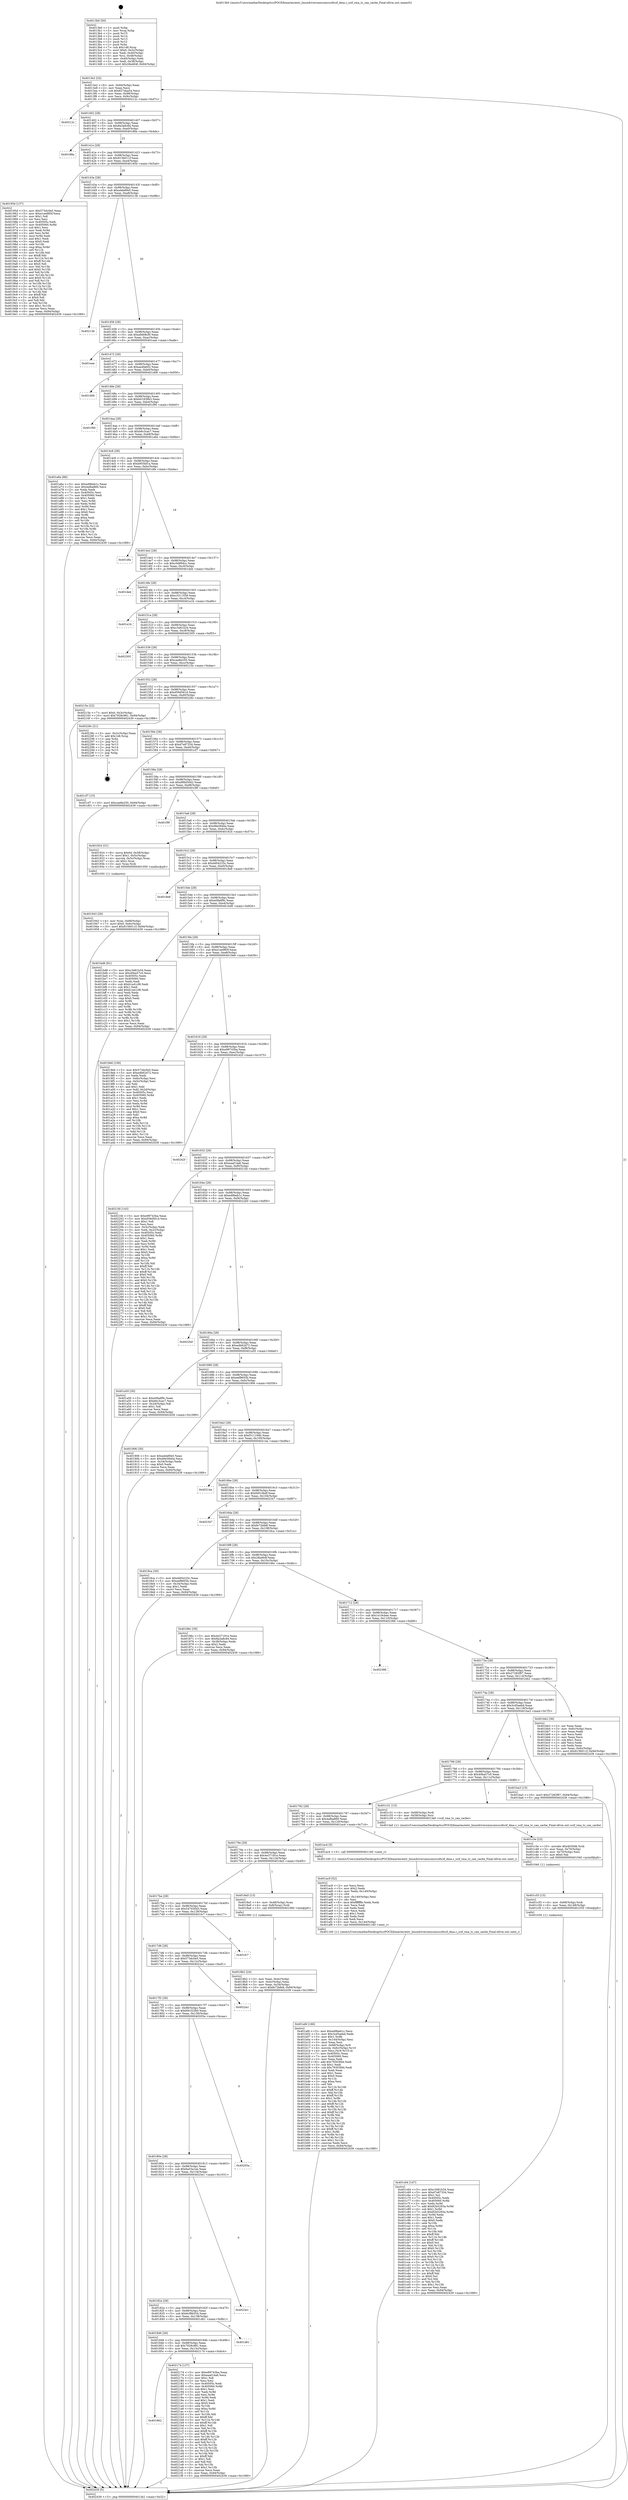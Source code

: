 digraph "0x4013b0" {
  label = "0x4013b0 (/mnt/c/Users/mathe/Desktop/tcc/POCII/binaries/extr_linuxdriversmiscmicscifscif_dma.c_scif_rma_tc_can_cache_Final-ollvm.out::main(0))"
  labelloc = "t"
  node[shape=record]

  Entry [label="",width=0.3,height=0.3,shape=circle,fillcolor=black,style=filled]
  "0x4013e2" [label="{
     0x4013e2 [32]\l
     | [instrs]\l
     &nbsp;&nbsp;0x4013e2 \<+6\>: mov -0x94(%rbp),%eax\l
     &nbsp;&nbsp;0x4013e8 \<+2\>: mov %eax,%ecx\l
     &nbsp;&nbsp;0x4013ea \<+6\>: sub $0x827daa54,%ecx\l
     &nbsp;&nbsp;0x4013f0 \<+6\>: mov %eax,-0x98(%rbp)\l
     &nbsp;&nbsp;0x4013f6 \<+6\>: mov %ecx,-0x9c(%rbp)\l
     &nbsp;&nbsp;0x4013fc \<+6\>: je 000000000040212c \<main+0xd7c\>\l
  }"]
  "0x40212c" [label="{
     0x40212c\l
  }", style=dashed]
  "0x401402" [label="{
     0x401402 [28]\l
     | [instrs]\l
     &nbsp;&nbsp;0x401402 \<+5\>: jmp 0000000000401407 \<main+0x57\>\l
     &nbsp;&nbsp;0x401407 \<+6\>: mov -0x98(%rbp),%eax\l
     &nbsp;&nbsp;0x40140d \<+5\>: sub $0x8a3a8c84,%eax\l
     &nbsp;&nbsp;0x401412 \<+6\>: mov %eax,-0xa0(%rbp)\l
     &nbsp;&nbsp;0x401418 \<+6\>: je 000000000040188a \<main+0x4da\>\l
  }"]
  Exit [label="",width=0.3,height=0.3,shape=circle,fillcolor=black,style=filled,peripheries=2]
  "0x40188a" [label="{
     0x40188a\l
  }", style=dashed]
  "0x40141e" [label="{
     0x40141e [28]\l
     | [instrs]\l
     &nbsp;&nbsp;0x40141e \<+5\>: jmp 0000000000401423 \<main+0x73\>\l
     &nbsp;&nbsp;0x401423 \<+6\>: mov -0x98(%rbp),%eax\l
     &nbsp;&nbsp;0x401429 \<+5\>: sub $0x9156011f,%eax\l
     &nbsp;&nbsp;0x40142e \<+6\>: mov %eax,-0xa4(%rbp)\l
     &nbsp;&nbsp;0x401434 \<+6\>: je 000000000040195d \<main+0x5ad\>\l
  }"]
  "0x401862" [label="{
     0x401862\l
  }", style=dashed]
  "0x40195d" [label="{
     0x40195d [137]\l
     | [instrs]\l
     &nbsp;&nbsp;0x40195d \<+5\>: mov $0x573dc0e5,%eax\l
     &nbsp;&nbsp;0x401962 \<+5\>: mov $0xe1ee985f,%ecx\l
     &nbsp;&nbsp;0x401967 \<+2\>: mov $0x1,%dl\l
     &nbsp;&nbsp;0x401969 \<+2\>: xor %esi,%esi\l
     &nbsp;&nbsp;0x40196b \<+7\>: mov 0x40505c,%edi\l
     &nbsp;&nbsp;0x401972 \<+8\>: mov 0x405060,%r8d\l
     &nbsp;&nbsp;0x40197a \<+3\>: sub $0x1,%esi\l
     &nbsp;&nbsp;0x40197d \<+3\>: mov %edi,%r9d\l
     &nbsp;&nbsp;0x401980 \<+3\>: add %esi,%r9d\l
     &nbsp;&nbsp;0x401983 \<+4\>: imul %r9d,%edi\l
     &nbsp;&nbsp;0x401987 \<+3\>: and $0x1,%edi\l
     &nbsp;&nbsp;0x40198a \<+3\>: cmp $0x0,%edi\l
     &nbsp;&nbsp;0x40198d \<+4\>: sete %r10b\l
     &nbsp;&nbsp;0x401991 \<+4\>: cmp $0xa,%r8d\l
     &nbsp;&nbsp;0x401995 \<+4\>: setl %r11b\l
     &nbsp;&nbsp;0x401999 \<+3\>: mov %r10b,%bl\l
     &nbsp;&nbsp;0x40199c \<+3\>: xor $0xff,%bl\l
     &nbsp;&nbsp;0x40199f \<+3\>: mov %r11b,%r14b\l
     &nbsp;&nbsp;0x4019a2 \<+4\>: xor $0xff,%r14b\l
     &nbsp;&nbsp;0x4019a6 \<+3\>: xor $0x0,%dl\l
     &nbsp;&nbsp;0x4019a9 \<+3\>: mov %bl,%r15b\l
     &nbsp;&nbsp;0x4019ac \<+4\>: and $0x0,%r15b\l
     &nbsp;&nbsp;0x4019b0 \<+3\>: and %dl,%r10b\l
     &nbsp;&nbsp;0x4019b3 \<+3\>: mov %r14b,%r12b\l
     &nbsp;&nbsp;0x4019b6 \<+4\>: and $0x0,%r12b\l
     &nbsp;&nbsp;0x4019ba \<+3\>: and %dl,%r11b\l
     &nbsp;&nbsp;0x4019bd \<+3\>: or %r10b,%r15b\l
     &nbsp;&nbsp;0x4019c0 \<+3\>: or %r11b,%r12b\l
     &nbsp;&nbsp;0x4019c3 \<+3\>: xor %r12b,%r15b\l
     &nbsp;&nbsp;0x4019c6 \<+3\>: or %r14b,%bl\l
     &nbsp;&nbsp;0x4019c9 \<+3\>: xor $0xff,%bl\l
     &nbsp;&nbsp;0x4019cc \<+3\>: or $0x0,%dl\l
     &nbsp;&nbsp;0x4019cf \<+2\>: and %dl,%bl\l
     &nbsp;&nbsp;0x4019d1 \<+3\>: or %bl,%r15b\l
     &nbsp;&nbsp;0x4019d4 \<+4\>: test $0x1,%r15b\l
     &nbsp;&nbsp;0x4019d8 \<+3\>: cmovne %ecx,%eax\l
     &nbsp;&nbsp;0x4019db \<+6\>: mov %eax,-0x94(%rbp)\l
     &nbsp;&nbsp;0x4019e1 \<+5\>: jmp 0000000000402439 \<main+0x1089\>\l
  }"]
  "0x40143a" [label="{
     0x40143a [28]\l
     | [instrs]\l
     &nbsp;&nbsp;0x40143a \<+5\>: jmp 000000000040143f \<main+0x8f\>\l
     &nbsp;&nbsp;0x40143f \<+6\>: mov -0x98(%rbp),%eax\l
     &nbsp;&nbsp;0x401445 \<+5\>: sub $0xa4def0e5,%eax\l
     &nbsp;&nbsp;0x40144a \<+6\>: mov %eax,-0xa8(%rbp)\l
     &nbsp;&nbsp;0x401450 \<+6\>: je 000000000040213b \<main+0xd8b\>\l
  }"]
  "0x402174" [label="{
     0x402174 [137]\l
     | [instrs]\l
     &nbsp;&nbsp;0x402174 \<+5\>: mov $0xe99743ba,%eax\l
     &nbsp;&nbsp;0x402179 \<+5\>: mov $0xeaaf14a6,%ecx\l
     &nbsp;&nbsp;0x40217e \<+2\>: mov $0x1,%dl\l
     &nbsp;&nbsp;0x402180 \<+2\>: xor %esi,%esi\l
     &nbsp;&nbsp;0x402182 \<+7\>: mov 0x40505c,%edi\l
     &nbsp;&nbsp;0x402189 \<+8\>: mov 0x405060,%r8d\l
     &nbsp;&nbsp;0x402191 \<+3\>: sub $0x1,%esi\l
     &nbsp;&nbsp;0x402194 \<+3\>: mov %edi,%r9d\l
     &nbsp;&nbsp;0x402197 \<+3\>: add %esi,%r9d\l
     &nbsp;&nbsp;0x40219a \<+4\>: imul %r9d,%edi\l
     &nbsp;&nbsp;0x40219e \<+3\>: and $0x1,%edi\l
     &nbsp;&nbsp;0x4021a1 \<+3\>: cmp $0x0,%edi\l
     &nbsp;&nbsp;0x4021a4 \<+4\>: sete %r10b\l
     &nbsp;&nbsp;0x4021a8 \<+4\>: cmp $0xa,%r8d\l
     &nbsp;&nbsp;0x4021ac \<+4\>: setl %r11b\l
     &nbsp;&nbsp;0x4021b0 \<+3\>: mov %r10b,%bl\l
     &nbsp;&nbsp;0x4021b3 \<+3\>: xor $0xff,%bl\l
     &nbsp;&nbsp;0x4021b6 \<+3\>: mov %r11b,%r14b\l
     &nbsp;&nbsp;0x4021b9 \<+4\>: xor $0xff,%r14b\l
     &nbsp;&nbsp;0x4021bd \<+3\>: xor $0x1,%dl\l
     &nbsp;&nbsp;0x4021c0 \<+3\>: mov %bl,%r15b\l
     &nbsp;&nbsp;0x4021c3 \<+4\>: and $0xff,%r15b\l
     &nbsp;&nbsp;0x4021c7 \<+3\>: and %dl,%r10b\l
     &nbsp;&nbsp;0x4021ca \<+3\>: mov %r14b,%r12b\l
     &nbsp;&nbsp;0x4021cd \<+4\>: and $0xff,%r12b\l
     &nbsp;&nbsp;0x4021d1 \<+3\>: and %dl,%r11b\l
     &nbsp;&nbsp;0x4021d4 \<+3\>: or %r10b,%r15b\l
     &nbsp;&nbsp;0x4021d7 \<+3\>: or %r11b,%r12b\l
     &nbsp;&nbsp;0x4021da \<+3\>: xor %r12b,%r15b\l
     &nbsp;&nbsp;0x4021dd \<+3\>: or %r14b,%bl\l
     &nbsp;&nbsp;0x4021e0 \<+3\>: xor $0xff,%bl\l
     &nbsp;&nbsp;0x4021e3 \<+3\>: or $0x1,%dl\l
     &nbsp;&nbsp;0x4021e6 \<+2\>: and %dl,%bl\l
     &nbsp;&nbsp;0x4021e8 \<+3\>: or %bl,%r15b\l
     &nbsp;&nbsp;0x4021eb \<+4\>: test $0x1,%r15b\l
     &nbsp;&nbsp;0x4021ef \<+3\>: cmovne %ecx,%eax\l
     &nbsp;&nbsp;0x4021f2 \<+6\>: mov %eax,-0x94(%rbp)\l
     &nbsp;&nbsp;0x4021f8 \<+5\>: jmp 0000000000402439 \<main+0x1089\>\l
  }"]
  "0x40213b" [label="{
     0x40213b\l
  }", style=dashed]
  "0x401456" [label="{
     0x401456 [28]\l
     | [instrs]\l
     &nbsp;&nbsp;0x401456 \<+5\>: jmp 000000000040145b \<main+0xab\>\l
     &nbsp;&nbsp;0x40145b \<+6\>: mov -0x98(%rbp),%eax\l
     &nbsp;&nbsp;0x401461 \<+5\>: sub $0xa9d08cf0,%eax\l
     &nbsp;&nbsp;0x401466 \<+6\>: mov %eax,-0xac(%rbp)\l
     &nbsp;&nbsp;0x40146c \<+6\>: je 0000000000401eae \<main+0xafe\>\l
  }"]
  "0x401846" [label="{
     0x401846 [28]\l
     | [instrs]\l
     &nbsp;&nbsp;0x401846 \<+5\>: jmp 000000000040184b \<main+0x49b\>\l
     &nbsp;&nbsp;0x40184b \<+6\>: mov -0x98(%rbp),%eax\l
     &nbsp;&nbsp;0x401851 \<+5\>: sub $0x7928c981,%eax\l
     &nbsp;&nbsp;0x401856 \<+6\>: mov %eax,-0x13c(%rbp)\l
     &nbsp;&nbsp;0x40185c \<+6\>: je 0000000000402174 \<main+0xdc4\>\l
  }"]
  "0x401eae" [label="{
     0x401eae\l
  }", style=dashed]
  "0x401472" [label="{
     0x401472 [28]\l
     | [instrs]\l
     &nbsp;&nbsp;0x401472 \<+5\>: jmp 0000000000401477 \<main+0xc7\>\l
     &nbsp;&nbsp;0x401477 \<+6\>: mov -0x98(%rbp),%eax\l
     &nbsp;&nbsp;0x40147d \<+5\>: sub $0xaa4fa602,%eax\l
     &nbsp;&nbsp;0x401482 \<+6\>: mov %eax,-0xb0(%rbp)\l
     &nbsp;&nbsp;0x401488 \<+6\>: je 0000000000401d06 \<main+0x956\>\l
  }"]
  "0x401d61" [label="{
     0x401d61\l
  }", style=dashed]
  "0x401d06" [label="{
     0x401d06\l
  }", style=dashed]
  "0x40148e" [label="{
     0x40148e [28]\l
     | [instrs]\l
     &nbsp;&nbsp;0x40148e \<+5\>: jmp 0000000000401493 \<main+0xe3\>\l
     &nbsp;&nbsp;0x401493 \<+6\>: mov -0x98(%rbp),%eax\l
     &nbsp;&nbsp;0x401499 \<+5\>: sub $0xb01839b3,%eax\l
     &nbsp;&nbsp;0x40149e \<+6\>: mov %eax,-0xb4(%rbp)\l
     &nbsp;&nbsp;0x4014a4 \<+6\>: je 0000000000401f90 \<main+0xbe0\>\l
  }"]
  "0x40182a" [label="{
     0x40182a [28]\l
     | [instrs]\l
     &nbsp;&nbsp;0x40182a \<+5\>: jmp 000000000040182f \<main+0x47f\>\l
     &nbsp;&nbsp;0x40182f \<+6\>: mov -0x98(%rbp),%eax\l
     &nbsp;&nbsp;0x401835 \<+5\>: sub $0x6cf9b554,%eax\l
     &nbsp;&nbsp;0x40183a \<+6\>: mov %eax,-0x138(%rbp)\l
     &nbsp;&nbsp;0x401840 \<+6\>: je 0000000000401d61 \<main+0x9b1\>\l
  }"]
  "0x401f90" [label="{
     0x401f90\l
  }", style=dashed]
  "0x4014aa" [label="{
     0x4014aa [28]\l
     | [instrs]\l
     &nbsp;&nbsp;0x4014aa \<+5\>: jmp 00000000004014af \<main+0xff\>\l
     &nbsp;&nbsp;0x4014af \<+6\>: mov -0x98(%rbp),%eax\l
     &nbsp;&nbsp;0x4014b5 \<+5\>: sub $0xb6c3cac7,%eax\l
     &nbsp;&nbsp;0x4014ba \<+6\>: mov %eax,-0xb8(%rbp)\l
     &nbsp;&nbsp;0x4014c0 \<+6\>: je 0000000000401a6e \<main+0x6be\>\l
  }"]
  "0x4023e1" [label="{
     0x4023e1\l
  }", style=dashed]
  "0x401a6e" [label="{
     0x401a6e [86]\l
     | [instrs]\l
     &nbsp;&nbsp;0x401a6e \<+5\>: mov $0xed9beb1c,%eax\l
     &nbsp;&nbsp;0x401a73 \<+5\>: mov $0x4afba860,%ecx\l
     &nbsp;&nbsp;0x401a78 \<+2\>: xor %edx,%edx\l
     &nbsp;&nbsp;0x401a7a \<+7\>: mov 0x40505c,%esi\l
     &nbsp;&nbsp;0x401a81 \<+7\>: mov 0x405060,%edi\l
     &nbsp;&nbsp;0x401a88 \<+3\>: sub $0x1,%edx\l
     &nbsp;&nbsp;0x401a8b \<+3\>: mov %esi,%r8d\l
     &nbsp;&nbsp;0x401a8e \<+3\>: add %edx,%r8d\l
     &nbsp;&nbsp;0x401a91 \<+4\>: imul %r8d,%esi\l
     &nbsp;&nbsp;0x401a95 \<+3\>: and $0x1,%esi\l
     &nbsp;&nbsp;0x401a98 \<+3\>: cmp $0x0,%esi\l
     &nbsp;&nbsp;0x401a9b \<+4\>: sete %r9b\l
     &nbsp;&nbsp;0x401a9f \<+3\>: cmp $0xa,%edi\l
     &nbsp;&nbsp;0x401aa2 \<+4\>: setl %r10b\l
     &nbsp;&nbsp;0x401aa6 \<+3\>: mov %r9b,%r11b\l
     &nbsp;&nbsp;0x401aa9 \<+3\>: and %r10b,%r11b\l
     &nbsp;&nbsp;0x401aac \<+3\>: xor %r10b,%r9b\l
     &nbsp;&nbsp;0x401aaf \<+3\>: or %r9b,%r11b\l
     &nbsp;&nbsp;0x401ab2 \<+4\>: test $0x1,%r11b\l
     &nbsp;&nbsp;0x401ab6 \<+3\>: cmovne %ecx,%eax\l
     &nbsp;&nbsp;0x401ab9 \<+6\>: mov %eax,-0x94(%rbp)\l
     &nbsp;&nbsp;0x401abf \<+5\>: jmp 0000000000402439 \<main+0x1089\>\l
  }"]
  "0x4014c6" [label="{
     0x4014c6 [28]\l
     | [instrs]\l
     &nbsp;&nbsp;0x4014c6 \<+5\>: jmp 00000000004014cb \<main+0x11b\>\l
     &nbsp;&nbsp;0x4014cb \<+6\>: mov -0x98(%rbp),%eax\l
     &nbsp;&nbsp;0x4014d1 \<+5\>: sub $0xb955bf1a,%eax\l
     &nbsp;&nbsp;0x4014d6 \<+6\>: mov %eax,-0xbc(%rbp)\l
     &nbsp;&nbsp;0x4014dc \<+6\>: je 0000000000401dfa \<main+0xa4a\>\l
  }"]
  "0x40180e" [label="{
     0x40180e [28]\l
     | [instrs]\l
     &nbsp;&nbsp;0x40180e \<+5\>: jmp 0000000000401813 \<main+0x463\>\l
     &nbsp;&nbsp;0x401813 \<+6\>: mov -0x98(%rbp),%eax\l
     &nbsp;&nbsp;0x401819 \<+5\>: sub $0x6a03a1ee,%eax\l
     &nbsp;&nbsp;0x40181e \<+6\>: mov %eax,-0x134(%rbp)\l
     &nbsp;&nbsp;0x401824 \<+6\>: je 00000000004023e1 \<main+0x1031\>\l
  }"]
  "0x401dfa" [label="{
     0x401dfa\l
  }", style=dashed]
  "0x4014e2" [label="{
     0x4014e2 [28]\l
     | [instrs]\l
     &nbsp;&nbsp;0x4014e2 \<+5\>: jmp 00000000004014e7 \<main+0x137\>\l
     &nbsp;&nbsp;0x4014e7 \<+6\>: mov -0x98(%rbp),%eax\l
     &nbsp;&nbsp;0x4014ed \<+5\>: sub $0xc0d894cc,%eax\l
     &nbsp;&nbsp;0x4014f2 \<+6\>: mov %eax,-0xc0(%rbp)\l
     &nbsp;&nbsp;0x4014f8 \<+6\>: je 0000000000401deb \<main+0xa3b\>\l
  }"]
  "0x40205a" [label="{
     0x40205a\l
  }", style=dashed]
  "0x401deb" [label="{
     0x401deb\l
  }", style=dashed]
  "0x4014fe" [label="{
     0x4014fe [28]\l
     | [instrs]\l
     &nbsp;&nbsp;0x4014fe \<+5\>: jmp 0000000000401503 \<main+0x153\>\l
     &nbsp;&nbsp;0x401503 \<+6\>: mov -0x98(%rbp),%eax\l
     &nbsp;&nbsp;0x401509 \<+5\>: sub $0xc3311559,%eax\l
     &nbsp;&nbsp;0x40150e \<+6\>: mov %eax,-0xc4(%rbp)\l
     &nbsp;&nbsp;0x401514 \<+6\>: je 0000000000401e1b \<main+0xa6b\>\l
  }"]
  "0x4017f2" [label="{
     0x4017f2 [28]\l
     | [instrs]\l
     &nbsp;&nbsp;0x4017f2 \<+5\>: jmp 00000000004017f7 \<main+0x447\>\l
     &nbsp;&nbsp;0x4017f7 \<+6\>: mov -0x98(%rbp),%eax\l
     &nbsp;&nbsp;0x4017fd \<+5\>: sub $0x69c323b0,%eax\l
     &nbsp;&nbsp;0x401802 \<+6\>: mov %eax,-0x130(%rbp)\l
     &nbsp;&nbsp;0x401808 \<+6\>: je 000000000040205a \<main+0xcaa\>\l
  }"]
  "0x401e1b" [label="{
     0x401e1b\l
  }", style=dashed]
  "0x40151a" [label="{
     0x40151a [28]\l
     | [instrs]\l
     &nbsp;&nbsp;0x40151a \<+5\>: jmp 000000000040151f \<main+0x16f\>\l
     &nbsp;&nbsp;0x40151f \<+6\>: mov -0x98(%rbp),%eax\l
     &nbsp;&nbsp;0x401525 \<+5\>: sub $0xc3481b34,%eax\l
     &nbsp;&nbsp;0x40152a \<+6\>: mov %eax,-0xc8(%rbp)\l
     &nbsp;&nbsp;0x401530 \<+6\>: je 0000000000402305 \<main+0xf55\>\l
  }"]
  "0x4022a1" [label="{
     0x4022a1\l
  }", style=dashed]
  "0x402305" [label="{
     0x402305\l
  }", style=dashed]
  "0x401536" [label="{
     0x401536 [28]\l
     | [instrs]\l
     &nbsp;&nbsp;0x401536 \<+5\>: jmp 000000000040153b \<main+0x18b\>\l
     &nbsp;&nbsp;0x40153b \<+6\>: mov -0x98(%rbp),%eax\l
     &nbsp;&nbsp;0x401541 \<+5\>: sub $0xcae8e250,%eax\l
     &nbsp;&nbsp;0x401546 \<+6\>: mov %eax,-0xcc(%rbp)\l
     &nbsp;&nbsp;0x40154c \<+6\>: je 000000000040215e \<main+0xdae\>\l
  }"]
  "0x4017d6" [label="{
     0x4017d6 [28]\l
     | [instrs]\l
     &nbsp;&nbsp;0x4017d6 \<+5\>: jmp 00000000004017db \<main+0x42b\>\l
     &nbsp;&nbsp;0x4017db \<+6\>: mov -0x98(%rbp),%eax\l
     &nbsp;&nbsp;0x4017e1 \<+5\>: sub $0x573dc0e5,%eax\l
     &nbsp;&nbsp;0x4017e6 \<+6\>: mov %eax,-0x12c(%rbp)\l
     &nbsp;&nbsp;0x4017ec \<+6\>: je 00000000004022a1 \<main+0xef1\>\l
  }"]
  "0x40215e" [label="{
     0x40215e [22]\l
     | [instrs]\l
     &nbsp;&nbsp;0x40215e \<+7\>: movl $0x0,-0x3c(%rbp)\l
     &nbsp;&nbsp;0x402165 \<+10\>: movl $0x7928c981,-0x94(%rbp)\l
     &nbsp;&nbsp;0x40216f \<+5\>: jmp 0000000000402439 \<main+0x1089\>\l
  }"]
  "0x401552" [label="{
     0x401552 [28]\l
     | [instrs]\l
     &nbsp;&nbsp;0x401552 \<+5\>: jmp 0000000000401557 \<main+0x1a7\>\l
     &nbsp;&nbsp;0x401557 \<+6\>: mov -0x98(%rbp),%eax\l
     &nbsp;&nbsp;0x40155d \<+5\>: sub $0xd59d561d,%eax\l
     &nbsp;&nbsp;0x401562 \<+6\>: mov %eax,-0xd0(%rbp)\l
     &nbsp;&nbsp;0x401568 \<+6\>: je 000000000040228c \<main+0xedc\>\l
  }"]
  "0x401fc7" [label="{
     0x401fc7\l
  }", style=dashed]
  "0x40228c" [label="{
     0x40228c [21]\l
     | [instrs]\l
     &nbsp;&nbsp;0x40228c \<+3\>: mov -0x2c(%rbp),%eax\l
     &nbsp;&nbsp;0x40228f \<+7\>: add $0x148,%rsp\l
     &nbsp;&nbsp;0x402296 \<+1\>: pop %rbx\l
     &nbsp;&nbsp;0x402297 \<+2\>: pop %r12\l
     &nbsp;&nbsp;0x402299 \<+2\>: pop %r13\l
     &nbsp;&nbsp;0x40229b \<+2\>: pop %r14\l
     &nbsp;&nbsp;0x40229d \<+2\>: pop %r15\l
     &nbsp;&nbsp;0x40229f \<+1\>: pop %rbp\l
     &nbsp;&nbsp;0x4022a0 \<+1\>: ret\l
  }"]
  "0x40156e" [label="{
     0x40156e [28]\l
     | [instrs]\l
     &nbsp;&nbsp;0x40156e \<+5\>: jmp 0000000000401573 \<main+0x1c3\>\l
     &nbsp;&nbsp;0x401573 \<+6\>: mov -0x98(%rbp),%eax\l
     &nbsp;&nbsp;0x401579 \<+5\>: sub $0xd7e87334,%eax\l
     &nbsp;&nbsp;0x40157e \<+6\>: mov %eax,-0xd4(%rbp)\l
     &nbsp;&nbsp;0x401584 \<+6\>: je 0000000000401cf7 \<main+0x947\>\l
  }"]
  "0x401c64" [label="{
     0x401c64 [147]\l
     | [instrs]\l
     &nbsp;&nbsp;0x401c64 \<+5\>: mov $0xc3481b34,%eax\l
     &nbsp;&nbsp;0x401c69 \<+5\>: mov $0xd7e87334,%esi\l
     &nbsp;&nbsp;0x401c6e \<+2\>: mov $0x1,%cl\l
     &nbsp;&nbsp;0x401c70 \<+7\>: mov 0x40505c,%edx\l
     &nbsp;&nbsp;0x401c77 \<+8\>: mov 0x405060,%r8d\l
     &nbsp;&nbsp;0x401c7f \<+3\>: mov %edx,%r9d\l
     &nbsp;&nbsp;0x401c82 \<+7\>: add $0x82b5293a,%r9d\l
     &nbsp;&nbsp;0x401c89 \<+4\>: sub $0x1,%r9d\l
     &nbsp;&nbsp;0x401c8d \<+7\>: sub $0x82b5293a,%r9d\l
     &nbsp;&nbsp;0x401c94 \<+4\>: imul %r9d,%edx\l
     &nbsp;&nbsp;0x401c98 \<+3\>: and $0x1,%edx\l
     &nbsp;&nbsp;0x401c9b \<+3\>: cmp $0x0,%edx\l
     &nbsp;&nbsp;0x401c9e \<+4\>: sete %r10b\l
     &nbsp;&nbsp;0x401ca2 \<+4\>: cmp $0xa,%r8d\l
     &nbsp;&nbsp;0x401ca6 \<+4\>: setl %r11b\l
     &nbsp;&nbsp;0x401caa \<+3\>: mov %r10b,%bl\l
     &nbsp;&nbsp;0x401cad \<+3\>: xor $0xff,%bl\l
     &nbsp;&nbsp;0x401cb0 \<+3\>: mov %r11b,%r14b\l
     &nbsp;&nbsp;0x401cb3 \<+4\>: xor $0xff,%r14b\l
     &nbsp;&nbsp;0x401cb7 \<+3\>: xor $0x0,%cl\l
     &nbsp;&nbsp;0x401cba \<+3\>: mov %bl,%r15b\l
     &nbsp;&nbsp;0x401cbd \<+4\>: and $0x0,%r15b\l
     &nbsp;&nbsp;0x401cc1 \<+3\>: and %cl,%r10b\l
     &nbsp;&nbsp;0x401cc4 \<+3\>: mov %r14b,%r12b\l
     &nbsp;&nbsp;0x401cc7 \<+4\>: and $0x0,%r12b\l
     &nbsp;&nbsp;0x401ccb \<+3\>: and %cl,%r11b\l
     &nbsp;&nbsp;0x401cce \<+3\>: or %r10b,%r15b\l
     &nbsp;&nbsp;0x401cd1 \<+3\>: or %r11b,%r12b\l
     &nbsp;&nbsp;0x401cd4 \<+3\>: xor %r12b,%r15b\l
     &nbsp;&nbsp;0x401cd7 \<+3\>: or %r14b,%bl\l
     &nbsp;&nbsp;0x401cda \<+3\>: xor $0xff,%bl\l
     &nbsp;&nbsp;0x401cdd \<+3\>: or $0x0,%cl\l
     &nbsp;&nbsp;0x401ce0 \<+2\>: and %cl,%bl\l
     &nbsp;&nbsp;0x401ce2 \<+3\>: or %bl,%r15b\l
     &nbsp;&nbsp;0x401ce5 \<+4\>: test $0x1,%r15b\l
     &nbsp;&nbsp;0x401ce9 \<+3\>: cmovne %esi,%eax\l
     &nbsp;&nbsp;0x401cec \<+6\>: mov %eax,-0x94(%rbp)\l
     &nbsp;&nbsp;0x401cf2 \<+5\>: jmp 0000000000402439 \<main+0x1089\>\l
  }"]
  "0x401cf7" [label="{
     0x401cf7 [15]\l
     | [instrs]\l
     &nbsp;&nbsp;0x401cf7 \<+10\>: movl $0xcae8e250,-0x94(%rbp)\l
     &nbsp;&nbsp;0x401d01 \<+5\>: jmp 0000000000402439 \<main+0x1089\>\l
  }"]
  "0x40158a" [label="{
     0x40158a [28]\l
     | [instrs]\l
     &nbsp;&nbsp;0x40158a \<+5\>: jmp 000000000040158f \<main+0x1df\>\l
     &nbsp;&nbsp;0x40158f \<+6\>: mov -0x98(%rbp),%eax\l
     &nbsp;&nbsp;0x401595 \<+5\>: sub $0xd98d5042,%eax\l
     &nbsp;&nbsp;0x40159a \<+6\>: mov %eax,-0xd8(%rbp)\l
     &nbsp;&nbsp;0x4015a0 \<+6\>: je 0000000000401f9f \<main+0xbef\>\l
  }"]
  "0x401c55" [label="{
     0x401c55 [15]\l
     | [instrs]\l
     &nbsp;&nbsp;0x401c55 \<+4\>: mov -0x68(%rbp),%rdi\l
     &nbsp;&nbsp;0x401c59 \<+6\>: mov %eax,-0x148(%rbp)\l
     &nbsp;&nbsp;0x401c5f \<+5\>: call 0000000000401030 \<free@plt\>\l
     | [calls]\l
     &nbsp;&nbsp;0x401030 \{1\} (unknown)\l
  }"]
  "0x401f9f" [label="{
     0x401f9f\l
  }", style=dashed]
  "0x4015a6" [label="{
     0x4015a6 [28]\l
     | [instrs]\l
     &nbsp;&nbsp;0x4015a6 \<+5\>: jmp 00000000004015ab \<main+0x1fb\>\l
     &nbsp;&nbsp;0x4015ab \<+6\>: mov -0x98(%rbp),%eax\l
     &nbsp;&nbsp;0x4015b1 \<+5\>: sub $0xd9e5840a,%eax\l
     &nbsp;&nbsp;0x4015b6 \<+6\>: mov %eax,-0xdc(%rbp)\l
     &nbsp;&nbsp;0x4015bc \<+6\>: je 0000000000401924 \<main+0x574\>\l
  }"]
  "0x401c3e" [label="{
     0x401c3e [23]\l
     | [instrs]\l
     &nbsp;&nbsp;0x401c3e \<+10\>: movabs $0x4030d6,%rdi\l
     &nbsp;&nbsp;0x401c48 \<+3\>: mov %eax,-0x70(%rbp)\l
     &nbsp;&nbsp;0x401c4b \<+3\>: mov -0x70(%rbp),%esi\l
     &nbsp;&nbsp;0x401c4e \<+2\>: mov $0x0,%al\l
     &nbsp;&nbsp;0x401c50 \<+5\>: call 0000000000401040 \<printf@plt\>\l
     | [calls]\l
     &nbsp;&nbsp;0x401040 \{1\} (unknown)\l
  }"]
  "0x401924" [label="{
     0x401924 [31]\l
     | [instrs]\l
     &nbsp;&nbsp;0x401924 \<+8\>: movq $0x64,-0x58(%rbp)\l
     &nbsp;&nbsp;0x40192c \<+7\>: movl $0x1,-0x5c(%rbp)\l
     &nbsp;&nbsp;0x401933 \<+4\>: movslq -0x5c(%rbp),%rax\l
     &nbsp;&nbsp;0x401937 \<+4\>: shl $0x2,%rax\l
     &nbsp;&nbsp;0x40193b \<+3\>: mov %rax,%rdi\l
     &nbsp;&nbsp;0x40193e \<+5\>: call 0000000000401050 \<malloc@plt\>\l
     | [calls]\l
     &nbsp;&nbsp;0x401050 \{1\} (unknown)\l
  }"]
  "0x4015c2" [label="{
     0x4015c2 [28]\l
     | [instrs]\l
     &nbsp;&nbsp;0x4015c2 \<+5\>: jmp 00000000004015c7 \<main+0x217\>\l
     &nbsp;&nbsp;0x4015c7 \<+6\>: mov -0x98(%rbp),%eax\l
     &nbsp;&nbsp;0x4015cd \<+5\>: sub $0xdd04225c,%eax\l
     &nbsp;&nbsp;0x4015d2 \<+6\>: mov %eax,-0xe0(%rbp)\l
     &nbsp;&nbsp;0x4015d8 \<+6\>: je 00000000004018e8 \<main+0x538\>\l
  }"]
  "0x401afd" [label="{
     0x401afd [166]\l
     | [instrs]\l
     &nbsp;&nbsp;0x401afd \<+5\>: mov $0xed9beb1c,%ecx\l
     &nbsp;&nbsp;0x401b02 \<+5\>: mov $0x3cd5aebd,%edx\l
     &nbsp;&nbsp;0x401b07 \<+3\>: mov $0x1,%r8b\l
     &nbsp;&nbsp;0x401b0a \<+6\>: mov -0x144(%rbp),%esi\l
     &nbsp;&nbsp;0x401b10 \<+3\>: imul %eax,%esi\l
     &nbsp;&nbsp;0x401b13 \<+4\>: mov -0x68(%rbp),%r9\l
     &nbsp;&nbsp;0x401b17 \<+4\>: movslq -0x6c(%rbp),%r10\l
     &nbsp;&nbsp;0x401b1b \<+4\>: mov %esi,(%r9,%r10,4)\l
     &nbsp;&nbsp;0x401b1f \<+7\>: mov 0x40505c,%eax\l
     &nbsp;&nbsp;0x401b26 \<+7\>: mov 0x405060,%esi\l
     &nbsp;&nbsp;0x401b2d \<+2\>: mov %eax,%edi\l
     &nbsp;&nbsp;0x401b2f \<+6\>: add $0x79303fd4,%edi\l
     &nbsp;&nbsp;0x401b35 \<+3\>: sub $0x1,%edi\l
     &nbsp;&nbsp;0x401b38 \<+6\>: sub $0x79303fd4,%edi\l
     &nbsp;&nbsp;0x401b3e \<+3\>: imul %edi,%eax\l
     &nbsp;&nbsp;0x401b41 \<+3\>: and $0x1,%eax\l
     &nbsp;&nbsp;0x401b44 \<+3\>: cmp $0x0,%eax\l
     &nbsp;&nbsp;0x401b47 \<+4\>: sete %r11b\l
     &nbsp;&nbsp;0x401b4b \<+3\>: cmp $0xa,%esi\l
     &nbsp;&nbsp;0x401b4e \<+3\>: setl %bl\l
     &nbsp;&nbsp;0x401b51 \<+3\>: mov %r11b,%r14b\l
     &nbsp;&nbsp;0x401b54 \<+4\>: xor $0xff,%r14b\l
     &nbsp;&nbsp;0x401b58 \<+3\>: mov %bl,%r15b\l
     &nbsp;&nbsp;0x401b5b \<+4\>: xor $0xff,%r15b\l
     &nbsp;&nbsp;0x401b5f \<+4\>: xor $0x1,%r8b\l
     &nbsp;&nbsp;0x401b63 \<+3\>: mov %r14b,%r12b\l
     &nbsp;&nbsp;0x401b66 \<+4\>: and $0xff,%r12b\l
     &nbsp;&nbsp;0x401b6a \<+3\>: and %r8b,%r11b\l
     &nbsp;&nbsp;0x401b6d \<+3\>: mov %r15b,%r13b\l
     &nbsp;&nbsp;0x401b70 \<+4\>: and $0xff,%r13b\l
     &nbsp;&nbsp;0x401b74 \<+3\>: and %r8b,%bl\l
     &nbsp;&nbsp;0x401b77 \<+3\>: or %r11b,%r12b\l
     &nbsp;&nbsp;0x401b7a \<+3\>: or %bl,%r13b\l
     &nbsp;&nbsp;0x401b7d \<+3\>: xor %r13b,%r12b\l
     &nbsp;&nbsp;0x401b80 \<+3\>: or %r15b,%r14b\l
     &nbsp;&nbsp;0x401b83 \<+4\>: xor $0xff,%r14b\l
     &nbsp;&nbsp;0x401b87 \<+4\>: or $0x1,%r8b\l
     &nbsp;&nbsp;0x401b8b \<+3\>: and %r8b,%r14b\l
     &nbsp;&nbsp;0x401b8e \<+3\>: or %r14b,%r12b\l
     &nbsp;&nbsp;0x401b91 \<+4\>: test $0x1,%r12b\l
     &nbsp;&nbsp;0x401b95 \<+3\>: cmovne %edx,%ecx\l
     &nbsp;&nbsp;0x401b98 \<+6\>: mov %ecx,-0x94(%rbp)\l
     &nbsp;&nbsp;0x401b9e \<+5\>: jmp 0000000000402439 \<main+0x1089\>\l
  }"]
  "0x4018e8" [label="{
     0x4018e8\l
  }", style=dashed]
  "0x4015de" [label="{
     0x4015de [28]\l
     | [instrs]\l
     &nbsp;&nbsp;0x4015de \<+5\>: jmp 00000000004015e3 \<main+0x233\>\l
     &nbsp;&nbsp;0x4015e3 \<+6\>: mov -0x98(%rbp),%eax\l
     &nbsp;&nbsp;0x4015e9 \<+5\>: sub $0xe0fadf9c,%eax\l
     &nbsp;&nbsp;0x4015ee \<+6\>: mov %eax,-0xe4(%rbp)\l
     &nbsp;&nbsp;0x4015f4 \<+6\>: je 0000000000401bd6 \<main+0x826\>\l
  }"]
  "0x401ac9" [label="{
     0x401ac9 [52]\l
     | [instrs]\l
     &nbsp;&nbsp;0x401ac9 \<+2\>: xor %ecx,%ecx\l
     &nbsp;&nbsp;0x401acb \<+5\>: mov $0x2,%edx\l
     &nbsp;&nbsp;0x401ad0 \<+6\>: mov %edx,-0x140(%rbp)\l
     &nbsp;&nbsp;0x401ad6 \<+1\>: cltd\l
     &nbsp;&nbsp;0x401ad7 \<+6\>: mov -0x140(%rbp),%esi\l
     &nbsp;&nbsp;0x401add \<+2\>: idiv %esi\l
     &nbsp;&nbsp;0x401adf \<+6\>: imul $0xfffffffe,%edx,%edx\l
     &nbsp;&nbsp;0x401ae5 \<+2\>: mov %ecx,%edi\l
     &nbsp;&nbsp;0x401ae7 \<+2\>: sub %edx,%edi\l
     &nbsp;&nbsp;0x401ae9 \<+2\>: mov %ecx,%edx\l
     &nbsp;&nbsp;0x401aeb \<+3\>: sub $0x1,%edx\l
     &nbsp;&nbsp;0x401aee \<+2\>: add %edx,%edi\l
     &nbsp;&nbsp;0x401af0 \<+2\>: sub %edi,%ecx\l
     &nbsp;&nbsp;0x401af2 \<+6\>: mov %ecx,-0x144(%rbp)\l
     &nbsp;&nbsp;0x401af8 \<+5\>: call 0000000000401160 \<next_i\>\l
     | [calls]\l
     &nbsp;&nbsp;0x401160 \{1\} (/mnt/c/Users/mathe/Desktop/tcc/POCII/binaries/extr_linuxdriversmiscmicscifscif_dma.c_scif_rma_tc_can_cache_Final-ollvm.out::next_i)\l
  }"]
  "0x401bd6" [label="{
     0x401bd6 [91]\l
     | [instrs]\l
     &nbsp;&nbsp;0x401bd6 \<+5\>: mov $0xc3481b34,%eax\l
     &nbsp;&nbsp;0x401bdb \<+5\>: mov $0x40ba57c0,%ecx\l
     &nbsp;&nbsp;0x401be0 \<+7\>: mov 0x40505c,%edx\l
     &nbsp;&nbsp;0x401be7 \<+7\>: mov 0x405060,%esi\l
     &nbsp;&nbsp;0x401bee \<+2\>: mov %edx,%edi\l
     &nbsp;&nbsp;0x401bf0 \<+6\>: sub $0xb1a41cf6,%edi\l
     &nbsp;&nbsp;0x401bf6 \<+3\>: sub $0x1,%edi\l
     &nbsp;&nbsp;0x401bf9 \<+6\>: add $0xb1a41cf6,%edi\l
     &nbsp;&nbsp;0x401bff \<+3\>: imul %edi,%edx\l
     &nbsp;&nbsp;0x401c02 \<+3\>: and $0x1,%edx\l
     &nbsp;&nbsp;0x401c05 \<+3\>: cmp $0x0,%edx\l
     &nbsp;&nbsp;0x401c08 \<+4\>: sete %r8b\l
     &nbsp;&nbsp;0x401c0c \<+3\>: cmp $0xa,%esi\l
     &nbsp;&nbsp;0x401c0f \<+4\>: setl %r9b\l
     &nbsp;&nbsp;0x401c13 \<+3\>: mov %r8b,%r10b\l
     &nbsp;&nbsp;0x401c16 \<+3\>: and %r9b,%r10b\l
     &nbsp;&nbsp;0x401c19 \<+3\>: xor %r9b,%r8b\l
     &nbsp;&nbsp;0x401c1c \<+3\>: or %r8b,%r10b\l
     &nbsp;&nbsp;0x401c1f \<+4\>: test $0x1,%r10b\l
     &nbsp;&nbsp;0x401c23 \<+3\>: cmovne %ecx,%eax\l
     &nbsp;&nbsp;0x401c26 \<+6\>: mov %eax,-0x94(%rbp)\l
     &nbsp;&nbsp;0x401c2c \<+5\>: jmp 0000000000402439 \<main+0x1089\>\l
  }"]
  "0x4015fa" [label="{
     0x4015fa [28]\l
     | [instrs]\l
     &nbsp;&nbsp;0x4015fa \<+5\>: jmp 00000000004015ff \<main+0x24f\>\l
     &nbsp;&nbsp;0x4015ff \<+6\>: mov -0x98(%rbp),%eax\l
     &nbsp;&nbsp;0x401605 \<+5\>: sub $0xe1ee985f,%eax\l
     &nbsp;&nbsp;0x40160a \<+6\>: mov %eax,-0xe8(%rbp)\l
     &nbsp;&nbsp;0x401610 \<+6\>: je 00000000004019e6 \<main+0x636\>\l
  }"]
  "0x401943" [label="{
     0x401943 [26]\l
     | [instrs]\l
     &nbsp;&nbsp;0x401943 \<+4\>: mov %rax,-0x68(%rbp)\l
     &nbsp;&nbsp;0x401947 \<+7\>: movl $0x0,-0x6c(%rbp)\l
     &nbsp;&nbsp;0x40194e \<+10\>: movl $0x9156011f,-0x94(%rbp)\l
     &nbsp;&nbsp;0x401958 \<+5\>: jmp 0000000000402439 \<main+0x1089\>\l
  }"]
  "0x4019e6" [label="{
     0x4019e6 [106]\l
     | [instrs]\l
     &nbsp;&nbsp;0x4019e6 \<+5\>: mov $0x573dc0e5,%eax\l
     &nbsp;&nbsp;0x4019eb \<+5\>: mov $0xedb62d72,%ecx\l
     &nbsp;&nbsp;0x4019f0 \<+2\>: xor %edx,%edx\l
     &nbsp;&nbsp;0x4019f2 \<+3\>: mov -0x6c(%rbp),%esi\l
     &nbsp;&nbsp;0x4019f5 \<+3\>: cmp -0x5c(%rbp),%esi\l
     &nbsp;&nbsp;0x4019f8 \<+4\>: setl %dil\l
     &nbsp;&nbsp;0x4019fc \<+4\>: and $0x1,%dil\l
     &nbsp;&nbsp;0x401a00 \<+4\>: mov %dil,-0x2d(%rbp)\l
     &nbsp;&nbsp;0x401a04 \<+7\>: mov 0x40505c,%esi\l
     &nbsp;&nbsp;0x401a0b \<+8\>: mov 0x405060,%r8d\l
     &nbsp;&nbsp;0x401a13 \<+3\>: sub $0x1,%edx\l
     &nbsp;&nbsp;0x401a16 \<+3\>: mov %esi,%r9d\l
     &nbsp;&nbsp;0x401a19 \<+3\>: add %edx,%r9d\l
     &nbsp;&nbsp;0x401a1c \<+4\>: imul %r9d,%esi\l
     &nbsp;&nbsp;0x401a20 \<+3\>: and $0x1,%esi\l
     &nbsp;&nbsp;0x401a23 \<+3\>: cmp $0x0,%esi\l
     &nbsp;&nbsp;0x401a26 \<+4\>: sete %dil\l
     &nbsp;&nbsp;0x401a2a \<+4\>: cmp $0xa,%r8d\l
     &nbsp;&nbsp;0x401a2e \<+4\>: setl %r10b\l
     &nbsp;&nbsp;0x401a32 \<+3\>: mov %dil,%r11b\l
     &nbsp;&nbsp;0x401a35 \<+3\>: and %r10b,%r11b\l
     &nbsp;&nbsp;0x401a38 \<+3\>: xor %r10b,%dil\l
     &nbsp;&nbsp;0x401a3b \<+3\>: or %dil,%r11b\l
     &nbsp;&nbsp;0x401a3e \<+4\>: test $0x1,%r11b\l
     &nbsp;&nbsp;0x401a42 \<+3\>: cmovne %ecx,%eax\l
     &nbsp;&nbsp;0x401a45 \<+6\>: mov %eax,-0x94(%rbp)\l
     &nbsp;&nbsp;0x401a4b \<+5\>: jmp 0000000000402439 \<main+0x1089\>\l
  }"]
  "0x401616" [label="{
     0x401616 [28]\l
     | [instrs]\l
     &nbsp;&nbsp;0x401616 \<+5\>: jmp 000000000040161b \<main+0x26b\>\l
     &nbsp;&nbsp;0x40161b \<+6\>: mov -0x98(%rbp),%eax\l
     &nbsp;&nbsp;0x401621 \<+5\>: sub $0xe99743ba,%eax\l
     &nbsp;&nbsp;0x401626 \<+6\>: mov %eax,-0xec(%rbp)\l
     &nbsp;&nbsp;0x40162c \<+6\>: je 000000000040242f \<main+0x107f\>\l
  }"]
  "0x4018b2" [label="{
     0x4018b2 [24]\l
     | [instrs]\l
     &nbsp;&nbsp;0x4018b2 \<+3\>: mov %eax,-0x4c(%rbp)\l
     &nbsp;&nbsp;0x4018b5 \<+3\>: mov -0x4c(%rbp),%eax\l
     &nbsp;&nbsp;0x4018b8 \<+3\>: mov %eax,-0x34(%rbp)\l
     &nbsp;&nbsp;0x4018bb \<+10\>: movl $0xfe72bfe8,-0x94(%rbp)\l
     &nbsp;&nbsp;0x4018c5 \<+5\>: jmp 0000000000402439 \<main+0x1089\>\l
  }"]
  "0x40242f" [label="{
     0x40242f\l
  }", style=dashed]
  "0x401632" [label="{
     0x401632 [28]\l
     | [instrs]\l
     &nbsp;&nbsp;0x401632 \<+5\>: jmp 0000000000401637 \<main+0x287\>\l
     &nbsp;&nbsp;0x401637 \<+6\>: mov -0x98(%rbp),%eax\l
     &nbsp;&nbsp;0x40163d \<+5\>: sub $0xeaaf14a6,%eax\l
     &nbsp;&nbsp;0x401642 \<+6\>: mov %eax,-0xf0(%rbp)\l
     &nbsp;&nbsp;0x401648 \<+6\>: je 00000000004021fd \<main+0xe4d\>\l
  }"]
  "0x4017ba" [label="{
     0x4017ba [28]\l
     | [instrs]\l
     &nbsp;&nbsp;0x4017ba \<+5\>: jmp 00000000004017bf \<main+0x40f\>\l
     &nbsp;&nbsp;0x4017bf \<+6\>: mov -0x98(%rbp),%eax\l
     &nbsp;&nbsp;0x4017c5 \<+5\>: sub $0x547030d3,%eax\l
     &nbsp;&nbsp;0x4017ca \<+6\>: mov %eax,-0x128(%rbp)\l
     &nbsp;&nbsp;0x4017d0 \<+6\>: je 0000000000401fc7 \<main+0xc17\>\l
  }"]
  "0x4021fd" [label="{
     0x4021fd [143]\l
     | [instrs]\l
     &nbsp;&nbsp;0x4021fd \<+5\>: mov $0xe99743ba,%eax\l
     &nbsp;&nbsp;0x402202 \<+5\>: mov $0xd59d561d,%ecx\l
     &nbsp;&nbsp;0x402207 \<+2\>: mov $0x1,%dl\l
     &nbsp;&nbsp;0x402209 \<+2\>: xor %esi,%esi\l
     &nbsp;&nbsp;0x40220b \<+3\>: mov -0x3c(%rbp),%edi\l
     &nbsp;&nbsp;0x40220e \<+3\>: mov %edi,-0x2c(%rbp)\l
     &nbsp;&nbsp;0x402211 \<+7\>: mov 0x40505c,%edi\l
     &nbsp;&nbsp;0x402218 \<+8\>: mov 0x405060,%r8d\l
     &nbsp;&nbsp;0x402220 \<+3\>: sub $0x1,%esi\l
     &nbsp;&nbsp;0x402223 \<+3\>: mov %edi,%r9d\l
     &nbsp;&nbsp;0x402226 \<+3\>: add %esi,%r9d\l
     &nbsp;&nbsp;0x402229 \<+4\>: imul %r9d,%edi\l
     &nbsp;&nbsp;0x40222d \<+3\>: and $0x1,%edi\l
     &nbsp;&nbsp;0x402230 \<+3\>: cmp $0x0,%edi\l
     &nbsp;&nbsp;0x402233 \<+4\>: sete %r10b\l
     &nbsp;&nbsp;0x402237 \<+4\>: cmp $0xa,%r8d\l
     &nbsp;&nbsp;0x40223b \<+4\>: setl %r11b\l
     &nbsp;&nbsp;0x40223f \<+3\>: mov %r10b,%bl\l
     &nbsp;&nbsp;0x402242 \<+3\>: xor $0xff,%bl\l
     &nbsp;&nbsp;0x402245 \<+3\>: mov %r11b,%r14b\l
     &nbsp;&nbsp;0x402248 \<+4\>: xor $0xff,%r14b\l
     &nbsp;&nbsp;0x40224c \<+3\>: xor $0x0,%dl\l
     &nbsp;&nbsp;0x40224f \<+3\>: mov %bl,%r15b\l
     &nbsp;&nbsp;0x402252 \<+4\>: and $0x0,%r15b\l
     &nbsp;&nbsp;0x402256 \<+3\>: and %dl,%r10b\l
     &nbsp;&nbsp;0x402259 \<+3\>: mov %r14b,%r12b\l
     &nbsp;&nbsp;0x40225c \<+4\>: and $0x0,%r12b\l
     &nbsp;&nbsp;0x402260 \<+3\>: and %dl,%r11b\l
     &nbsp;&nbsp;0x402263 \<+3\>: or %r10b,%r15b\l
     &nbsp;&nbsp;0x402266 \<+3\>: or %r11b,%r12b\l
     &nbsp;&nbsp;0x402269 \<+3\>: xor %r12b,%r15b\l
     &nbsp;&nbsp;0x40226c \<+3\>: or %r14b,%bl\l
     &nbsp;&nbsp;0x40226f \<+3\>: xor $0xff,%bl\l
     &nbsp;&nbsp;0x402272 \<+3\>: or $0x0,%dl\l
     &nbsp;&nbsp;0x402275 \<+2\>: and %dl,%bl\l
     &nbsp;&nbsp;0x402277 \<+3\>: or %bl,%r15b\l
     &nbsp;&nbsp;0x40227a \<+4\>: test $0x1,%r15b\l
     &nbsp;&nbsp;0x40227e \<+3\>: cmovne %ecx,%eax\l
     &nbsp;&nbsp;0x402281 \<+6\>: mov %eax,-0x94(%rbp)\l
     &nbsp;&nbsp;0x402287 \<+5\>: jmp 0000000000402439 \<main+0x1089\>\l
  }"]
  "0x40164e" [label="{
     0x40164e [28]\l
     | [instrs]\l
     &nbsp;&nbsp;0x40164e \<+5\>: jmp 0000000000401653 \<main+0x2a3\>\l
     &nbsp;&nbsp;0x401653 \<+6\>: mov -0x98(%rbp),%eax\l
     &nbsp;&nbsp;0x401659 \<+5\>: sub $0xed9beb1c,%eax\l
     &nbsp;&nbsp;0x40165e \<+6\>: mov %eax,-0xf4(%rbp)\l
     &nbsp;&nbsp;0x401664 \<+6\>: je 00000000004022b0 \<main+0xf00\>\l
  }"]
  "0x4018a5" [label="{
     0x4018a5 [13]\l
     | [instrs]\l
     &nbsp;&nbsp;0x4018a5 \<+4\>: mov -0x48(%rbp),%rax\l
     &nbsp;&nbsp;0x4018a9 \<+4\>: mov 0x8(%rax),%rdi\l
     &nbsp;&nbsp;0x4018ad \<+5\>: call 0000000000401060 \<atoi@plt\>\l
     | [calls]\l
     &nbsp;&nbsp;0x401060 \{1\} (unknown)\l
  }"]
  "0x4022b0" [label="{
     0x4022b0\l
  }", style=dashed]
  "0x40166a" [label="{
     0x40166a [28]\l
     | [instrs]\l
     &nbsp;&nbsp;0x40166a \<+5\>: jmp 000000000040166f \<main+0x2bf\>\l
     &nbsp;&nbsp;0x40166f \<+6\>: mov -0x98(%rbp),%eax\l
     &nbsp;&nbsp;0x401675 \<+5\>: sub $0xedb62d72,%eax\l
     &nbsp;&nbsp;0x40167a \<+6\>: mov %eax,-0xf8(%rbp)\l
     &nbsp;&nbsp;0x401680 \<+6\>: je 0000000000401a50 \<main+0x6a0\>\l
  }"]
  "0x40179e" [label="{
     0x40179e [28]\l
     | [instrs]\l
     &nbsp;&nbsp;0x40179e \<+5\>: jmp 00000000004017a3 \<main+0x3f3\>\l
     &nbsp;&nbsp;0x4017a3 \<+6\>: mov -0x98(%rbp),%eax\l
     &nbsp;&nbsp;0x4017a9 \<+5\>: sub $0x4e37191e,%eax\l
     &nbsp;&nbsp;0x4017ae \<+6\>: mov %eax,-0x124(%rbp)\l
     &nbsp;&nbsp;0x4017b4 \<+6\>: je 00000000004018a5 \<main+0x4f5\>\l
  }"]
  "0x401a50" [label="{
     0x401a50 [30]\l
     | [instrs]\l
     &nbsp;&nbsp;0x401a50 \<+5\>: mov $0xe0fadf9c,%eax\l
     &nbsp;&nbsp;0x401a55 \<+5\>: mov $0xb6c3cac7,%ecx\l
     &nbsp;&nbsp;0x401a5a \<+3\>: mov -0x2d(%rbp),%dl\l
     &nbsp;&nbsp;0x401a5d \<+3\>: test $0x1,%dl\l
     &nbsp;&nbsp;0x401a60 \<+3\>: cmovne %ecx,%eax\l
     &nbsp;&nbsp;0x401a63 \<+6\>: mov %eax,-0x94(%rbp)\l
     &nbsp;&nbsp;0x401a69 \<+5\>: jmp 0000000000402439 \<main+0x1089\>\l
  }"]
  "0x401686" [label="{
     0x401686 [28]\l
     | [instrs]\l
     &nbsp;&nbsp;0x401686 \<+5\>: jmp 000000000040168b \<main+0x2db\>\l
     &nbsp;&nbsp;0x40168b \<+6\>: mov -0x98(%rbp),%eax\l
     &nbsp;&nbsp;0x401691 \<+5\>: sub $0xeef8603b,%eax\l
     &nbsp;&nbsp;0x401696 \<+6\>: mov %eax,-0xfc(%rbp)\l
     &nbsp;&nbsp;0x40169c \<+6\>: je 0000000000401906 \<main+0x556\>\l
  }"]
  "0x401ac4" [label="{
     0x401ac4 [5]\l
     | [instrs]\l
     &nbsp;&nbsp;0x401ac4 \<+5\>: call 0000000000401160 \<next_i\>\l
     | [calls]\l
     &nbsp;&nbsp;0x401160 \{1\} (/mnt/c/Users/mathe/Desktop/tcc/POCII/binaries/extr_linuxdriversmiscmicscifscif_dma.c_scif_rma_tc_can_cache_Final-ollvm.out::next_i)\l
  }"]
  "0x401906" [label="{
     0x401906 [30]\l
     | [instrs]\l
     &nbsp;&nbsp;0x401906 \<+5\>: mov $0xa4def0e5,%eax\l
     &nbsp;&nbsp;0x40190b \<+5\>: mov $0xd9e5840a,%ecx\l
     &nbsp;&nbsp;0x401910 \<+3\>: mov -0x34(%rbp),%edx\l
     &nbsp;&nbsp;0x401913 \<+3\>: cmp $0x0,%edx\l
     &nbsp;&nbsp;0x401916 \<+3\>: cmove %ecx,%eax\l
     &nbsp;&nbsp;0x401919 \<+6\>: mov %eax,-0x94(%rbp)\l
     &nbsp;&nbsp;0x40191f \<+5\>: jmp 0000000000402439 \<main+0x1089\>\l
  }"]
  "0x4016a2" [label="{
     0x4016a2 [28]\l
     | [instrs]\l
     &nbsp;&nbsp;0x4016a2 \<+5\>: jmp 00000000004016a7 \<main+0x2f7\>\l
     &nbsp;&nbsp;0x4016a7 \<+6\>: mov -0x98(%rbp),%eax\l
     &nbsp;&nbsp;0x4016ad \<+5\>: sub $0xf311194b,%eax\l
     &nbsp;&nbsp;0x4016b2 \<+6\>: mov %eax,-0x100(%rbp)\l
     &nbsp;&nbsp;0x4016b8 \<+6\>: je 000000000040214a \<main+0xd9a\>\l
  }"]
  "0x401782" [label="{
     0x401782 [28]\l
     | [instrs]\l
     &nbsp;&nbsp;0x401782 \<+5\>: jmp 0000000000401787 \<main+0x3d7\>\l
     &nbsp;&nbsp;0x401787 \<+6\>: mov -0x98(%rbp),%eax\l
     &nbsp;&nbsp;0x40178d \<+5\>: sub $0x4afba860,%eax\l
     &nbsp;&nbsp;0x401792 \<+6\>: mov %eax,-0x120(%rbp)\l
     &nbsp;&nbsp;0x401798 \<+6\>: je 0000000000401ac4 \<main+0x714\>\l
  }"]
  "0x40214a" [label="{
     0x40214a\l
  }", style=dashed]
  "0x4016be" [label="{
     0x4016be [28]\l
     | [instrs]\l
     &nbsp;&nbsp;0x4016be \<+5\>: jmp 00000000004016c3 \<main+0x313\>\l
     &nbsp;&nbsp;0x4016c3 \<+6\>: mov -0x98(%rbp),%eax\l
     &nbsp;&nbsp;0x4016c9 \<+5\>: sub $0xf4910bdf,%eax\l
     &nbsp;&nbsp;0x4016ce \<+6\>: mov %eax,-0x104(%rbp)\l
     &nbsp;&nbsp;0x4016d4 \<+6\>: je 0000000000402347 \<main+0xf97\>\l
  }"]
  "0x401c31" [label="{
     0x401c31 [13]\l
     | [instrs]\l
     &nbsp;&nbsp;0x401c31 \<+4\>: mov -0x68(%rbp),%rdi\l
     &nbsp;&nbsp;0x401c35 \<+4\>: mov -0x58(%rbp),%rsi\l
     &nbsp;&nbsp;0x401c39 \<+5\>: call 00000000004013a0 \<scif_rma_tc_can_cache\>\l
     | [calls]\l
     &nbsp;&nbsp;0x4013a0 \{1\} (/mnt/c/Users/mathe/Desktop/tcc/POCII/binaries/extr_linuxdriversmiscmicscifscif_dma.c_scif_rma_tc_can_cache_Final-ollvm.out::scif_rma_tc_can_cache)\l
  }"]
  "0x402347" [label="{
     0x402347\l
  }", style=dashed]
  "0x4016da" [label="{
     0x4016da [28]\l
     | [instrs]\l
     &nbsp;&nbsp;0x4016da \<+5\>: jmp 00000000004016df \<main+0x32f\>\l
     &nbsp;&nbsp;0x4016df \<+6\>: mov -0x98(%rbp),%eax\l
     &nbsp;&nbsp;0x4016e5 \<+5\>: sub $0xfe72bfe8,%eax\l
     &nbsp;&nbsp;0x4016ea \<+6\>: mov %eax,-0x108(%rbp)\l
     &nbsp;&nbsp;0x4016f0 \<+6\>: je 00000000004018ca \<main+0x51a\>\l
  }"]
  "0x401766" [label="{
     0x401766 [28]\l
     | [instrs]\l
     &nbsp;&nbsp;0x401766 \<+5\>: jmp 000000000040176b \<main+0x3bb\>\l
     &nbsp;&nbsp;0x40176b \<+6\>: mov -0x98(%rbp),%eax\l
     &nbsp;&nbsp;0x401771 \<+5\>: sub $0x40ba57c0,%eax\l
     &nbsp;&nbsp;0x401776 \<+6\>: mov %eax,-0x11c(%rbp)\l
     &nbsp;&nbsp;0x40177c \<+6\>: je 0000000000401c31 \<main+0x881\>\l
  }"]
  "0x4018ca" [label="{
     0x4018ca [30]\l
     | [instrs]\l
     &nbsp;&nbsp;0x4018ca \<+5\>: mov $0xdd04225c,%eax\l
     &nbsp;&nbsp;0x4018cf \<+5\>: mov $0xeef8603b,%ecx\l
     &nbsp;&nbsp;0x4018d4 \<+3\>: mov -0x34(%rbp),%edx\l
     &nbsp;&nbsp;0x4018d7 \<+3\>: cmp $0x1,%edx\l
     &nbsp;&nbsp;0x4018da \<+3\>: cmovl %ecx,%eax\l
     &nbsp;&nbsp;0x4018dd \<+6\>: mov %eax,-0x94(%rbp)\l
     &nbsp;&nbsp;0x4018e3 \<+5\>: jmp 0000000000402439 \<main+0x1089\>\l
  }"]
  "0x4016f6" [label="{
     0x4016f6 [28]\l
     | [instrs]\l
     &nbsp;&nbsp;0x4016f6 \<+5\>: jmp 00000000004016fb \<main+0x34b\>\l
     &nbsp;&nbsp;0x4016fb \<+6\>: mov -0x98(%rbp),%eax\l
     &nbsp;&nbsp;0x401701 \<+5\>: sub $0x28a464f,%eax\l
     &nbsp;&nbsp;0x401706 \<+6\>: mov %eax,-0x10c(%rbp)\l
     &nbsp;&nbsp;0x40170c \<+6\>: je 000000000040186c \<main+0x4bc\>\l
  }"]
  "0x401ba3" [label="{
     0x401ba3 [15]\l
     | [instrs]\l
     &nbsp;&nbsp;0x401ba3 \<+10\>: movl $0x27282f97,-0x94(%rbp)\l
     &nbsp;&nbsp;0x401bad \<+5\>: jmp 0000000000402439 \<main+0x1089\>\l
  }"]
  "0x40186c" [label="{
     0x40186c [30]\l
     | [instrs]\l
     &nbsp;&nbsp;0x40186c \<+5\>: mov $0x4e37191e,%eax\l
     &nbsp;&nbsp;0x401871 \<+5\>: mov $0x8a3a8c84,%ecx\l
     &nbsp;&nbsp;0x401876 \<+3\>: mov -0x38(%rbp),%edx\l
     &nbsp;&nbsp;0x401879 \<+3\>: cmp $0x2,%edx\l
     &nbsp;&nbsp;0x40187c \<+3\>: cmovne %ecx,%eax\l
     &nbsp;&nbsp;0x40187f \<+6\>: mov %eax,-0x94(%rbp)\l
     &nbsp;&nbsp;0x401885 \<+5\>: jmp 0000000000402439 \<main+0x1089\>\l
  }"]
  "0x401712" [label="{
     0x401712 [28]\l
     | [instrs]\l
     &nbsp;&nbsp;0x401712 \<+5\>: jmp 0000000000401717 \<main+0x367\>\l
     &nbsp;&nbsp;0x401717 \<+6\>: mov -0x98(%rbp),%eax\l
     &nbsp;&nbsp;0x40171d \<+5\>: sub $0x1e19cbee,%eax\l
     &nbsp;&nbsp;0x401722 \<+6\>: mov %eax,-0x110(%rbp)\l
     &nbsp;&nbsp;0x401728 \<+6\>: je 0000000000402386 \<main+0xfd6\>\l
  }"]
  "0x402439" [label="{
     0x402439 [5]\l
     | [instrs]\l
     &nbsp;&nbsp;0x402439 \<+5\>: jmp 00000000004013e2 \<main+0x32\>\l
  }"]
  "0x4013b0" [label="{
     0x4013b0 [50]\l
     | [instrs]\l
     &nbsp;&nbsp;0x4013b0 \<+1\>: push %rbp\l
     &nbsp;&nbsp;0x4013b1 \<+3\>: mov %rsp,%rbp\l
     &nbsp;&nbsp;0x4013b4 \<+2\>: push %r15\l
     &nbsp;&nbsp;0x4013b6 \<+2\>: push %r14\l
     &nbsp;&nbsp;0x4013b8 \<+2\>: push %r13\l
     &nbsp;&nbsp;0x4013ba \<+2\>: push %r12\l
     &nbsp;&nbsp;0x4013bc \<+1\>: push %rbx\l
     &nbsp;&nbsp;0x4013bd \<+7\>: sub $0x148,%rsp\l
     &nbsp;&nbsp;0x4013c4 \<+7\>: movl $0x0,-0x3c(%rbp)\l
     &nbsp;&nbsp;0x4013cb \<+3\>: mov %edi,-0x40(%rbp)\l
     &nbsp;&nbsp;0x4013ce \<+4\>: mov %rsi,-0x48(%rbp)\l
     &nbsp;&nbsp;0x4013d2 \<+3\>: mov -0x40(%rbp),%edi\l
     &nbsp;&nbsp;0x4013d5 \<+3\>: mov %edi,-0x38(%rbp)\l
     &nbsp;&nbsp;0x4013d8 \<+10\>: movl $0x28a464f,-0x94(%rbp)\l
  }"]
  "0x40174a" [label="{
     0x40174a [28]\l
     | [instrs]\l
     &nbsp;&nbsp;0x40174a \<+5\>: jmp 000000000040174f \<main+0x39f\>\l
     &nbsp;&nbsp;0x40174f \<+6\>: mov -0x98(%rbp),%eax\l
     &nbsp;&nbsp;0x401755 \<+5\>: sub $0x3cd5aebd,%eax\l
     &nbsp;&nbsp;0x40175a \<+6\>: mov %eax,-0x118(%rbp)\l
     &nbsp;&nbsp;0x401760 \<+6\>: je 0000000000401ba3 \<main+0x7f3\>\l
  }"]
  "0x402386" [label="{
     0x402386\l
  }", style=dashed]
  "0x40172e" [label="{
     0x40172e [28]\l
     | [instrs]\l
     &nbsp;&nbsp;0x40172e \<+5\>: jmp 0000000000401733 \<main+0x383\>\l
     &nbsp;&nbsp;0x401733 \<+6\>: mov -0x98(%rbp),%eax\l
     &nbsp;&nbsp;0x401739 \<+5\>: sub $0x27282f97,%eax\l
     &nbsp;&nbsp;0x40173e \<+6\>: mov %eax,-0x114(%rbp)\l
     &nbsp;&nbsp;0x401744 \<+6\>: je 0000000000401bb2 \<main+0x802\>\l
  }"]
  "0x401bb2" [label="{
     0x401bb2 [36]\l
     | [instrs]\l
     &nbsp;&nbsp;0x401bb2 \<+2\>: xor %eax,%eax\l
     &nbsp;&nbsp;0x401bb4 \<+3\>: mov -0x6c(%rbp),%ecx\l
     &nbsp;&nbsp;0x401bb7 \<+2\>: mov %eax,%edx\l
     &nbsp;&nbsp;0x401bb9 \<+2\>: sub %ecx,%edx\l
     &nbsp;&nbsp;0x401bbb \<+2\>: mov %eax,%ecx\l
     &nbsp;&nbsp;0x401bbd \<+3\>: sub $0x1,%ecx\l
     &nbsp;&nbsp;0x401bc0 \<+2\>: add %ecx,%edx\l
     &nbsp;&nbsp;0x401bc2 \<+2\>: sub %edx,%eax\l
     &nbsp;&nbsp;0x401bc4 \<+3\>: mov %eax,-0x6c(%rbp)\l
     &nbsp;&nbsp;0x401bc7 \<+10\>: movl $0x9156011f,-0x94(%rbp)\l
     &nbsp;&nbsp;0x401bd1 \<+5\>: jmp 0000000000402439 \<main+0x1089\>\l
  }"]
  Entry -> "0x4013b0" [label=" 1"]
  "0x4013e2" -> "0x40212c" [label=" 0"]
  "0x4013e2" -> "0x401402" [label=" 22"]
  "0x40228c" -> Exit [label=" 1"]
  "0x401402" -> "0x40188a" [label=" 0"]
  "0x401402" -> "0x40141e" [label=" 22"]
  "0x4021fd" -> "0x402439" [label=" 1"]
  "0x40141e" -> "0x40195d" [label=" 2"]
  "0x40141e" -> "0x40143a" [label=" 20"]
  "0x402174" -> "0x402439" [label=" 1"]
  "0x40143a" -> "0x40213b" [label=" 0"]
  "0x40143a" -> "0x401456" [label=" 20"]
  "0x401846" -> "0x401862" [label=" 0"]
  "0x401456" -> "0x401eae" [label=" 0"]
  "0x401456" -> "0x401472" [label=" 20"]
  "0x401846" -> "0x402174" [label=" 1"]
  "0x401472" -> "0x401d06" [label=" 0"]
  "0x401472" -> "0x40148e" [label=" 20"]
  "0x40182a" -> "0x401846" [label=" 1"]
  "0x40148e" -> "0x401f90" [label=" 0"]
  "0x40148e" -> "0x4014aa" [label=" 20"]
  "0x40182a" -> "0x401d61" [label=" 0"]
  "0x4014aa" -> "0x401a6e" [label=" 1"]
  "0x4014aa" -> "0x4014c6" [label=" 19"]
  "0x40180e" -> "0x40182a" [label=" 1"]
  "0x4014c6" -> "0x401dfa" [label=" 0"]
  "0x4014c6" -> "0x4014e2" [label=" 19"]
  "0x40180e" -> "0x4023e1" [label=" 0"]
  "0x4014e2" -> "0x401deb" [label=" 0"]
  "0x4014e2" -> "0x4014fe" [label=" 19"]
  "0x4017f2" -> "0x40180e" [label=" 1"]
  "0x4014fe" -> "0x401e1b" [label=" 0"]
  "0x4014fe" -> "0x40151a" [label=" 19"]
  "0x4017f2" -> "0x40205a" [label=" 0"]
  "0x40151a" -> "0x402305" [label=" 0"]
  "0x40151a" -> "0x401536" [label=" 19"]
  "0x4017d6" -> "0x4017f2" [label=" 1"]
  "0x401536" -> "0x40215e" [label=" 1"]
  "0x401536" -> "0x401552" [label=" 18"]
  "0x4017d6" -> "0x4022a1" [label=" 0"]
  "0x401552" -> "0x40228c" [label=" 1"]
  "0x401552" -> "0x40156e" [label=" 17"]
  "0x4017ba" -> "0x4017d6" [label=" 1"]
  "0x40156e" -> "0x401cf7" [label=" 1"]
  "0x40156e" -> "0x40158a" [label=" 16"]
  "0x4017ba" -> "0x401fc7" [label=" 0"]
  "0x40158a" -> "0x401f9f" [label=" 0"]
  "0x40158a" -> "0x4015a6" [label=" 16"]
  "0x40215e" -> "0x402439" [label=" 1"]
  "0x4015a6" -> "0x401924" [label=" 1"]
  "0x4015a6" -> "0x4015c2" [label=" 15"]
  "0x401cf7" -> "0x402439" [label=" 1"]
  "0x4015c2" -> "0x4018e8" [label=" 0"]
  "0x4015c2" -> "0x4015de" [label=" 15"]
  "0x401c64" -> "0x402439" [label=" 1"]
  "0x4015de" -> "0x401bd6" [label=" 1"]
  "0x4015de" -> "0x4015fa" [label=" 14"]
  "0x401c55" -> "0x401c64" [label=" 1"]
  "0x4015fa" -> "0x4019e6" [label=" 2"]
  "0x4015fa" -> "0x401616" [label=" 12"]
  "0x401c3e" -> "0x401c55" [label=" 1"]
  "0x401616" -> "0x40242f" [label=" 0"]
  "0x401616" -> "0x401632" [label=" 12"]
  "0x401c31" -> "0x401c3e" [label=" 1"]
  "0x401632" -> "0x4021fd" [label=" 1"]
  "0x401632" -> "0x40164e" [label=" 11"]
  "0x401bd6" -> "0x402439" [label=" 1"]
  "0x40164e" -> "0x4022b0" [label=" 0"]
  "0x40164e" -> "0x40166a" [label=" 11"]
  "0x401bb2" -> "0x402439" [label=" 1"]
  "0x40166a" -> "0x401a50" [label=" 2"]
  "0x40166a" -> "0x401686" [label=" 9"]
  "0x401afd" -> "0x402439" [label=" 1"]
  "0x401686" -> "0x401906" [label=" 1"]
  "0x401686" -> "0x4016a2" [label=" 8"]
  "0x401ac9" -> "0x401afd" [label=" 1"]
  "0x4016a2" -> "0x40214a" [label=" 0"]
  "0x4016a2" -> "0x4016be" [label=" 8"]
  "0x401a6e" -> "0x402439" [label=" 1"]
  "0x4016be" -> "0x402347" [label=" 0"]
  "0x4016be" -> "0x4016da" [label=" 8"]
  "0x401a50" -> "0x402439" [label=" 2"]
  "0x4016da" -> "0x4018ca" [label=" 1"]
  "0x4016da" -> "0x4016f6" [label=" 7"]
  "0x40195d" -> "0x402439" [label=" 2"]
  "0x4016f6" -> "0x40186c" [label=" 1"]
  "0x4016f6" -> "0x401712" [label=" 6"]
  "0x40186c" -> "0x402439" [label=" 1"]
  "0x4013b0" -> "0x4013e2" [label=" 1"]
  "0x402439" -> "0x4013e2" [label=" 21"]
  "0x401943" -> "0x402439" [label=" 1"]
  "0x401712" -> "0x402386" [label=" 0"]
  "0x401712" -> "0x40172e" [label=" 6"]
  "0x401906" -> "0x402439" [label=" 1"]
  "0x40172e" -> "0x401bb2" [label=" 1"]
  "0x40172e" -> "0x40174a" [label=" 5"]
  "0x401924" -> "0x401943" [label=" 1"]
  "0x40174a" -> "0x401ba3" [label=" 1"]
  "0x40174a" -> "0x401766" [label=" 4"]
  "0x4019e6" -> "0x402439" [label=" 2"]
  "0x401766" -> "0x401c31" [label=" 1"]
  "0x401766" -> "0x401782" [label=" 3"]
  "0x401ac4" -> "0x401ac9" [label=" 1"]
  "0x401782" -> "0x401ac4" [label=" 1"]
  "0x401782" -> "0x40179e" [label=" 2"]
  "0x401ba3" -> "0x402439" [label=" 1"]
  "0x40179e" -> "0x4018a5" [label=" 1"]
  "0x40179e" -> "0x4017ba" [label=" 1"]
  "0x4018a5" -> "0x4018b2" [label=" 1"]
  "0x4018b2" -> "0x402439" [label=" 1"]
  "0x4018ca" -> "0x402439" [label=" 1"]
}
